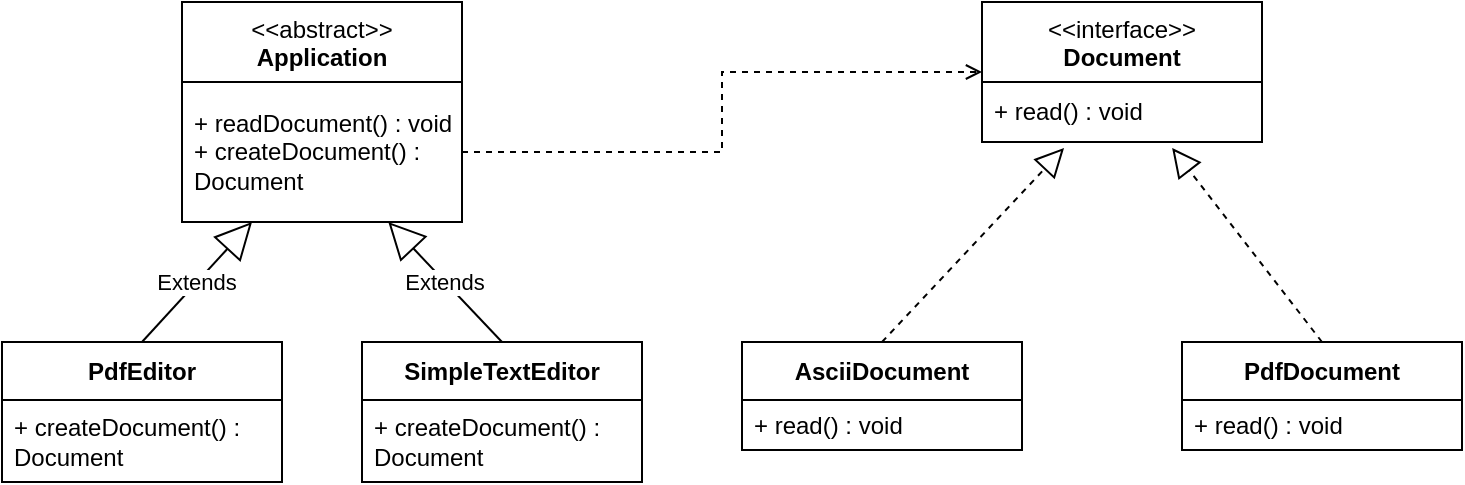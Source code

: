<mxfile version="21.8.2" type="device">
  <diagram name="Page-1" id="LaiZ4Bv2xyg9XSq58xbR">
    <mxGraphModel dx="989" dy="534" grid="1" gridSize="10" guides="1" tooltips="1" connect="1" arrows="1" fold="1" page="1" pageScale="1" pageWidth="827" pageHeight="1169" math="0" shadow="0">
      <root>
        <mxCell id="0" />
        <mxCell id="1" parent="0" />
        <mxCell id="nrC07ohWFgsAb2AOSMKH-1" value="&amp;lt;&amp;lt;abstract&amp;gt;&amp;gt;&lt;br&gt;&lt;b&gt;Application&lt;/b&gt;" style="swimlane;fontStyle=0;align=center;verticalAlign=top;childLayout=stackLayout;horizontal=1;startSize=40;horizontalStack=0;resizeParent=1;resizeParentMax=0;resizeLast=0;collapsible=0;marginBottom=0;html=1;whiteSpace=wrap;" parent="1" vertex="1">
          <mxGeometry x="150" y="60" width="140" height="110" as="geometry" />
        </mxCell>
        <mxCell id="nrC07ohWFgsAb2AOSMKH-2" value="&lt;div&gt;+ readDocument() : void&lt;/div&gt;&lt;div&gt;+ createDocument() : Document&lt;br&gt;&lt;/div&gt;" style="text;html=1;strokeColor=none;fillColor=none;align=left;verticalAlign=middle;spacingLeft=4;spacingRight=4;overflow=hidden;rotatable=0;points=[[0,0.5],[1,0.5]];portConstraint=eastwest;whiteSpace=wrap;" parent="nrC07ohWFgsAb2AOSMKH-1" vertex="1">
          <mxGeometry y="40" width="140" height="70" as="geometry" />
        </mxCell>
        <mxCell id="nrC07ohWFgsAb2AOSMKH-3" value="&amp;lt;&amp;lt;interface&amp;gt;&amp;gt;&lt;br&gt;&lt;b&gt;Document&lt;/b&gt;" style="swimlane;fontStyle=0;align=center;verticalAlign=top;childLayout=stackLayout;horizontal=1;startSize=40;horizontalStack=0;resizeParent=1;resizeParentMax=0;resizeLast=0;collapsible=0;marginBottom=0;html=1;whiteSpace=wrap;" parent="1" vertex="1">
          <mxGeometry x="550" y="60" width="140" height="70" as="geometry" />
        </mxCell>
        <mxCell id="nrC07ohWFgsAb2AOSMKH-4" value="+ read() : void" style="text;html=1;strokeColor=none;fillColor=none;align=left;verticalAlign=middle;spacingLeft=4;spacingRight=4;overflow=hidden;rotatable=0;points=[[0,0.5],[1,0.5]];portConstraint=eastwest;whiteSpace=wrap;" parent="nrC07ohWFgsAb2AOSMKH-3" vertex="1">
          <mxGeometry y="40" width="140" height="30" as="geometry" />
        </mxCell>
        <mxCell id="nrC07ohWFgsAb2AOSMKH-5" value="AsciiDocument" style="swimlane;fontStyle=1;align=center;verticalAlign=middle;childLayout=stackLayout;horizontal=1;startSize=29;horizontalStack=0;resizeParent=1;resizeParentMax=0;resizeLast=0;collapsible=0;marginBottom=0;html=1;whiteSpace=wrap;" parent="1" vertex="1">
          <mxGeometry x="430" y="230" width="140" height="54" as="geometry" />
        </mxCell>
        <mxCell id="nrC07ohWFgsAb2AOSMKH-7" value="+ read() : void" style="text;html=1;strokeColor=none;fillColor=none;align=left;verticalAlign=middle;spacingLeft=4;spacingRight=4;overflow=hidden;rotatable=0;points=[[0,0.5],[1,0.5]];portConstraint=eastwest;whiteSpace=wrap;" parent="nrC07ohWFgsAb2AOSMKH-5" vertex="1">
          <mxGeometry y="29" width="140" height="25" as="geometry" />
        </mxCell>
        <mxCell id="nrC07ohWFgsAb2AOSMKH-8" value="PdfDocument" style="swimlane;fontStyle=1;align=center;verticalAlign=middle;childLayout=stackLayout;horizontal=1;startSize=29;horizontalStack=0;resizeParent=1;resizeParentMax=0;resizeLast=0;collapsible=0;marginBottom=0;html=1;whiteSpace=wrap;" parent="1" vertex="1">
          <mxGeometry x="650" y="230" width="140" height="54" as="geometry" />
        </mxCell>
        <mxCell id="nrC07ohWFgsAb2AOSMKH-9" value="+ read() : void" style="text;html=1;strokeColor=none;fillColor=none;align=left;verticalAlign=middle;spacingLeft=4;spacingRight=4;overflow=hidden;rotatable=0;points=[[0,0.5],[1,0.5]];portConstraint=eastwest;whiteSpace=wrap;" parent="nrC07ohWFgsAb2AOSMKH-8" vertex="1">
          <mxGeometry y="29" width="140" height="25" as="geometry" />
        </mxCell>
        <mxCell id="nrC07ohWFgsAb2AOSMKH-10" value="PdfEditor" style="swimlane;fontStyle=1;align=center;verticalAlign=middle;childLayout=stackLayout;horizontal=1;startSize=29;horizontalStack=0;resizeParent=1;resizeParentMax=0;resizeLast=0;collapsible=0;marginBottom=0;html=1;whiteSpace=wrap;" parent="1" vertex="1">
          <mxGeometry x="60" y="230" width="140" height="70" as="geometry" />
        </mxCell>
        <mxCell id="nrC07ohWFgsAb2AOSMKH-11" value="+ createDocument() : Document" style="text;html=1;strokeColor=none;fillColor=none;align=left;verticalAlign=middle;spacingLeft=4;spacingRight=4;overflow=hidden;rotatable=0;points=[[0,0.5],[1,0.5]];portConstraint=eastwest;whiteSpace=wrap;" parent="nrC07ohWFgsAb2AOSMKH-10" vertex="1">
          <mxGeometry y="29" width="140" height="41" as="geometry" />
        </mxCell>
        <mxCell id="nrC07ohWFgsAb2AOSMKH-12" value="SimpleTextEditor" style="swimlane;fontStyle=1;align=center;verticalAlign=middle;childLayout=stackLayout;horizontal=1;startSize=29;horizontalStack=0;resizeParent=1;resizeParentMax=0;resizeLast=0;collapsible=0;marginBottom=0;html=1;whiteSpace=wrap;" parent="1" vertex="1">
          <mxGeometry x="240" y="230" width="140" height="70" as="geometry" />
        </mxCell>
        <mxCell id="nrC07ohWFgsAb2AOSMKH-13" value="+ createDocument() : Document" style="text;html=1;strokeColor=none;fillColor=none;align=left;verticalAlign=middle;spacingLeft=4;spacingRight=4;overflow=hidden;rotatable=0;points=[[0,0.5],[1,0.5]];portConstraint=eastwest;whiteSpace=wrap;" parent="nrC07ohWFgsAb2AOSMKH-12" vertex="1">
          <mxGeometry y="29" width="140" height="41" as="geometry" />
        </mxCell>
        <mxCell id="nrC07ohWFgsAb2AOSMKH-14" value="Extends" style="endArrow=block;endSize=16;endFill=0;html=1;rounded=0;exitX=0.5;exitY=0;exitDx=0;exitDy=0;" parent="1" source="nrC07ohWFgsAb2AOSMKH-10" edge="1">
          <mxGeometry width="160" relative="1" as="geometry">
            <mxPoint x="80" y="140" as="sourcePoint" />
            <mxPoint x="185" y="170" as="targetPoint" />
          </mxGeometry>
        </mxCell>
        <mxCell id="nrC07ohWFgsAb2AOSMKH-15" value="Extends" style="endArrow=block;endSize=16;endFill=0;html=1;rounded=0;exitX=0.5;exitY=0;exitDx=0;exitDy=0;" parent="1" source="nrC07ohWFgsAb2AOSMKH-12" target="nrC07ohWFgsAb2AOSMKH-2" edge="1">
          <mxGeometry width="160" relative="1" as="geometry">
            <mxPoint x="140" y="240" as="sourcePoint" />
            <mxPoint x="230" y="180" as="targetPoint" />
          </mxGeometry>
        </mxCell>
        <mxCell id="nrC07ohWFgsAb2AOSMKH-16" value="" style="endArrow=block;dashed=1;endFill=0;endSize=12;html=1;rounded=0;entryX=0.293;entryY=1.1;entryDx=0;entryDy=0;entryPerimeter=0;exitX=0.5;exitY=0;exitDx=0;exitDy=0;" parent="1" source="nrC07ohWFgsAb2AOSMKH-5" target="nrC07ohWFgsAb2AOSMKH-4" edge="1">
          <mxGeometry width="160" relative="1" as="geometry">
            <mxPoint x="410" y="180" as="sourcePoint" />
            <mxPoint x="570" y="180" as="targetPoint" />
          </mxGeometry>
        </mxCell>
        <mxCell id="nrC07ohWFgsAb2AOSMKH-17" value="" style="endArrow=block;dashed=1;endFill=0;endSize=12;html=1;rounded=0;entryX=0.679;entryY=1.1;entryDx=0;entryDy=0;entryPerimeter=0;exitX=0.5;exitY=0;exitDx=0;exitDy=0;" parent="1" source="nrC07ohWFgsAb2AOSMKH-8" target="nrC07ohWFgsAb2AOSMKH-4" edge="1">
          <mxGeometry width="160" relative="1" as="geometry">
            <mxPoint x="540" y="240" as="sourcePoint" />
            <mxPoint x="581" y="143" as="targetPoint" />
          </mxGeometry>
        </mxCell>
        <mxCell id="cpBWvtvIG-JSsRyQMc0m-6" style="edgeStyle=orthogonalEdgeStyle;rounded=0;orthogonalLoop=1;jettySize=auto;html=1;entryX=0;entryY=0.5;entryDx=0;entryDy=0;dashed=1;endArrow=open;endFill=0;" edge="1" parent="1" source="nrC07ohWFgsAb2AOSMKH-2" target="nrC07ohWFgsAb2AOSMKH-3">
          <mxGeometry relative="1" as="geometry" />
        </mxCell>
      </root>
    </mxGraphModel>
  </diagram>
</mxfile>
